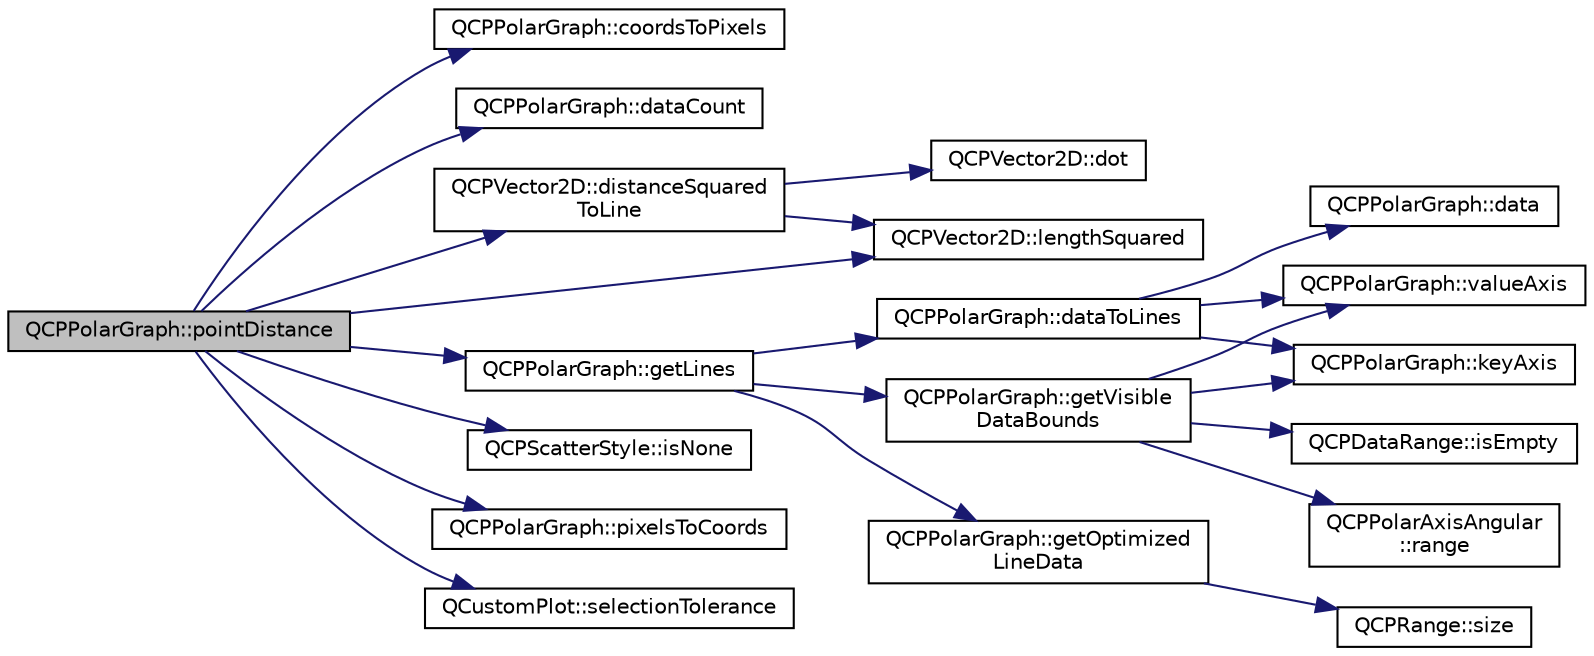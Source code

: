 digraph "QCPPolarGraph::pointDistance"
{
 // LATEX_PDF_SIZE
  edge [fontname="Helvetica",fontsize="10",labelfontname="Helvetica",labelfontsize="10"];
  node [fontname="Helvetica",fontsize="10",shape=record];
  rankdir="LR";
  Node1 [label="QCPPolarGraph::pointDistance",height=0.2,width=0.4,color="black", fillcolor="grey75", style="filled", fontcolor="black",tooltip=" "];
  Node1 -> Node2 [color="midnightblue",fontsize="10",style="solid",fontname="Helvetica"];
  Node2 [label="QCPPolarGraph::coordsToPixels",height=0.2,width=0.4,color="black", fillcolor="white", style="filled",URL="$classQCPPolarGraph.html#afd5a1ba1991779424a53560817f43cf6",tooltip=" "];
  Node1 -> Node3 [color="midnightblue",fontsize="10",style="solid",fontname="Helvetica"];
  Node3 [label="QCPPolarGraph::dataCount",height=0.2,width=0.4,color="black", fillcolor="white", style="filled",URL="$classQCPPolarGraph.html#a63e6054d6a646a79829e4f1db548c199",tooltip=" "];
  Node1 -> Node4 [color="midnightblue",fontsize="10",style="solid",fontname="Helvetica"];
  Node4 [label="QCPVector2D::distanceSquared\lToLine",height=0.2,width=0.4,color="black", fillcolor="white", style="filled",URL="$classQCPVector2D.html#a14840cd3da80cfee4eb3f8977cab89ab",tooltip=" "];
  Node4 -> Node5 [color="midnightblue",fontsize="10",style="solid",fontname="Helvetica"];
  Node5 [label="QCPVector2D::dot",height=0.2,width=0.4,color="black", fillcolor="white", style="filled",URL="$classQCPVector2D.html#a39f8d28db7dbffcca6aa63a1f1f6e176",tooltip=" "];
  Node4 -> Node6 [color="midnightblue",fontsize="10",style="solid",fontname="Helvetica"];
  Node6 [label="QCPVector2D::lengthSquared",height=0.2,width=0.4,color="black", fillcolor="white", style="filled",URL="$classQCPVector2D.html#a766585459d84cb149334fda1a498b2e5",tooltip=" "];
  Node1 -> Node7 [color="midnightblue",fontsize="10",style="solid",fontname="Helvetica"];
  Node7 [label="QCPPolarGraph::getLines",height=0.2,width=0.4,color="black", fillcolor="white", style="filled",URL="$classQCPPolarGraph.html#ae3ef86f65cf446fc46a012d3821fc7f7",tooltip=" "];
  Node7 -> Node8 [color="midnightblue",fontsize="10",style="solid",fontname="Helvetica"];
  Node8 [label="QCPPolarGraph::dataToLines",height=0.2,width=0.4,color="black", fillcolor="white", style="filled",URL="$classQCPPolarGraph.html#a2cf5f03ca826775f86b238bca57515c5",tooltip=" "];
  Node8 -> Node9 [color="midnightblue",fontsize="10",style="solid",fontname="Helvetica"];
  Node9 [label="QCPPolarGraph::data",height=0.2,width=0.4,color="black", fillcolor="white", style="filled",URL="$classQCPPolarGraph.html#a038e3bc4f48c9e280f02978bee6e9c03",tooltip=" "];
  Node8 -> Node10 [color="midnightblue",fontsize="10",style="solid",fontname="Helvetica"];
  Node10 [label="QCPPolarGraph::keyAxis",height=0.2,width=0.4,color="black", fillcolor="white", style="filled",URL="$classQCPPolarGraph.html#a4a4f714e9e47a59806180ec087eb6262",tooltip=" "];
  Node8 -> Node11 [color="midnightblue",fontsize="10",style="solid",fontname="Helvetica"];
  Node11 [label="QCPPolarGraph::valueAxis",height=0.2,width=0.4,color="black", fillcolor="white", style="filled",URL="$classQCPPolarGraph.html#a0dd08cc1a5fd2d66792c927313cda5d4",tooltip=" "];
  Node7 -> Node12 [color="midnightblue",fontsize="10",style="solid",fontname="Helvetica"];
  Node12 [label="QCPPolarGraph::getOptimized\lLineData",height=0.2,width=0.4,color="black", fillcolor="white", style="filled",URL="$classQCPPolarGraph.html#acf991830f9069751c7a1ba9a79deea43",tooltip=" "];
  Node12 -> Node13 [color="midnightblue",fontsize="10",style="solid",fontname="Helvetica"];
  Node13 [label="QCPRange::size",height=0.2,width=0.4,color="black", fillcolor="white", style="filled",URL="$classQCPRange.html#a62326e7cc4316b96df6a60813230e63f",tooltip=" "];
  Node7 -> Node14 [color="midnightblue",fontsize="10",style="solid",fontname="Helvetica"];
  Node14 [label="QCPPolarGraph::getVisible\lDataBounds",height=0.2,width=0.4,color="black", fillcolor="white", style="filled",URL="$classQCPPolarGraph.html#a6b2a1108806a35ce537ce11c89478877",tooltip=" "];
  Node14 -> Node15 [color="midnightblue",fontsize="10",style="solid",fontname="Helvetica"];
  Node15 [label="QCPDataRange::isEmpty",height=0.2,width=0.4,color="black", fillcolor="white", style="filled",URL="$classQCPDataRange.html#ac32e53fc05d6cd2eac96b96a7265d3b8",tooltip=" "];
  Node14 -> Node10 [color="midnightblue",fontsize="10",style="solid",fontname="Helvetica"];
  Node14 -> Node16 [color="midnightblue",fontsize="10",style="solid",fontname="Helvetica"];
  Node16 [label="QCPPolarAxisAngular\l::range",height=0.2,width=0.4,color="black", fillcolor="white", style="filled",URL="$classQCPPolarAxisAngular.html#a6f9155eec81c0e3f9194a78dda3a70da",tooltip=" "];
  Node14 -> Node11 [color="midnightblue",fontsize="10",style="solid",fontname="Helvetica"];
  Node1 -> Node17 [color="midnightblue",fontsize="10",style="solid",fontname="Helvetica"];
  Node17 [label="QCPScatterStyle::isNone",height=0.2,width=0.4,color="black", fillcolor="white", style="filled",URL="$classQCPScatterStyle.html#a72db6bcb1e1abd6e53c1315dd3dea7e4",tooltip=" "];
  Node1 -> Node6 [color="midnightblue",fontsize="10",style="solid",fontname="Helvetica"];
  Node1 -> Node18 [color="midnightblue",fontsize="10",style="solid",fontname="Helvetica"];
  Node18 [label="QCPPolarGraph::pixelsToCoords",height=0.2,width=0.4,color="black", fillcolor="white", style="filled",URL="$classQCPPolarGraph.html#aa84283d7d4a749b8152416dffb712029",tooltip=" "];
  Node1 -> Node19 [color="midnightblue",fontsize="10",style="solid",fontname="Helvetica"];
  Node19 [label="QCustomPlot::selectionTolerance",height=0.2,width=0.4,color="black", fillcolor="white", style="filled",URL="$classQCustomPlot.html#a5441d11013afeaf4b8f2ea06e8624a25",tooltip=" "];
}
